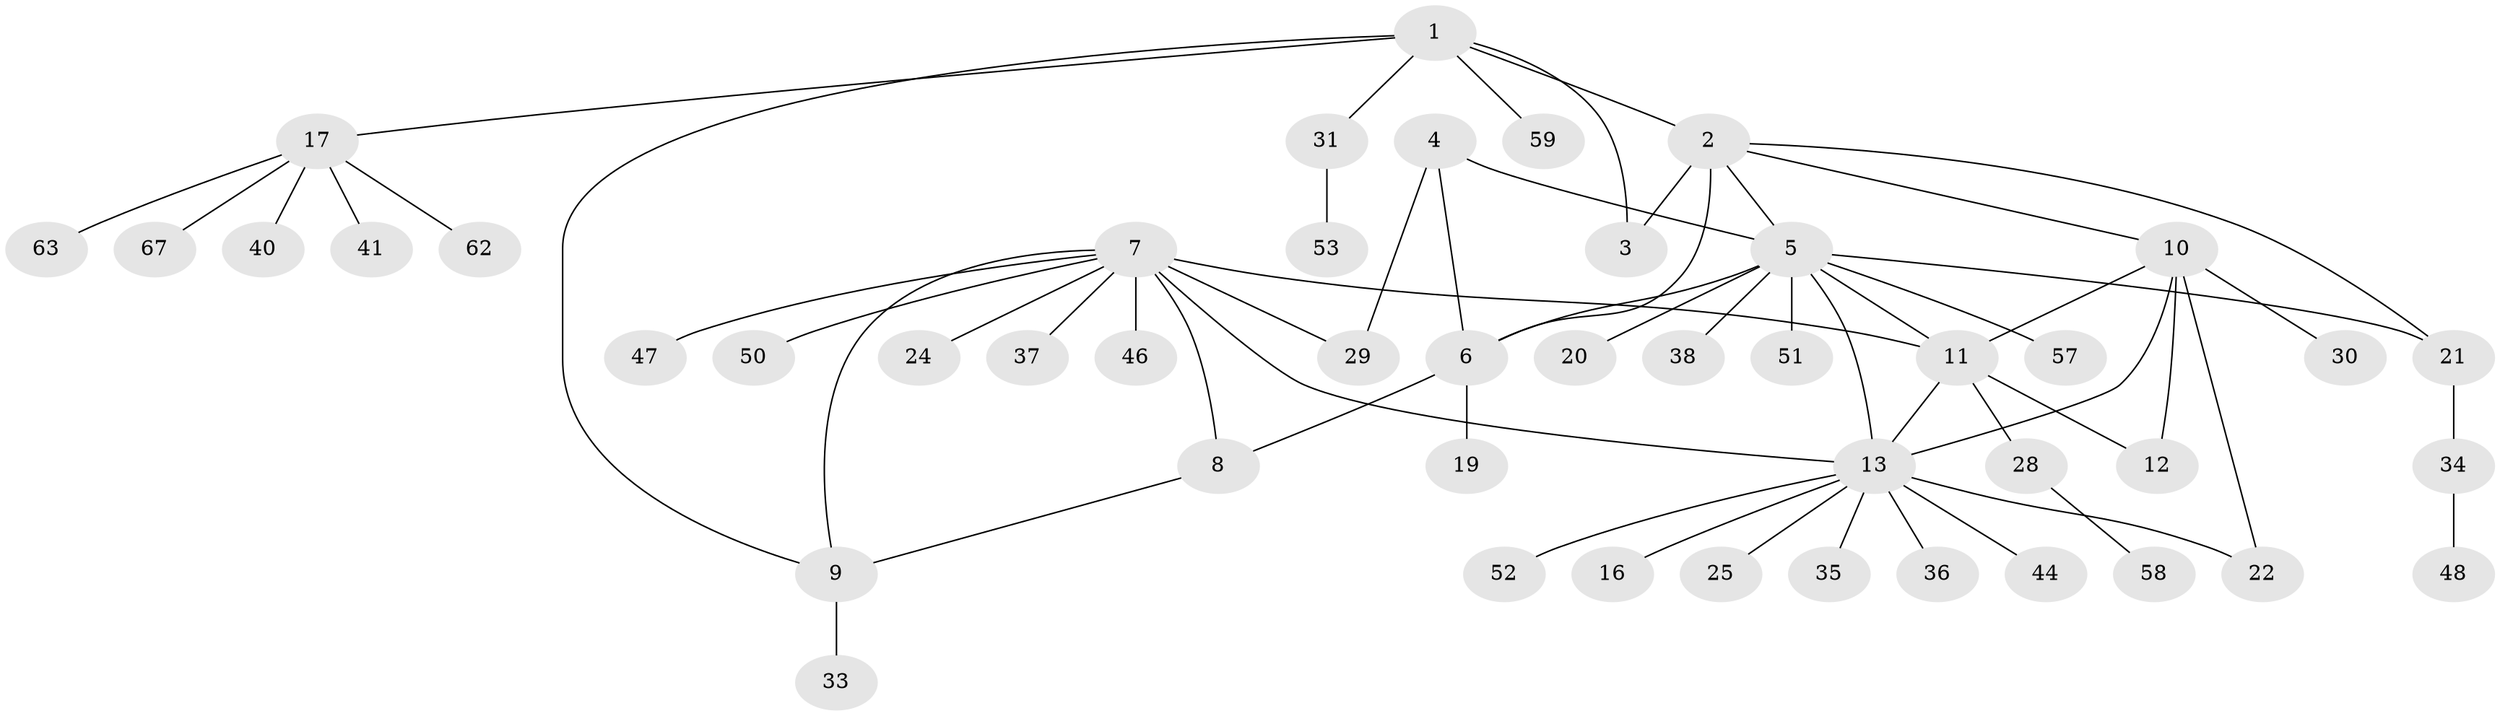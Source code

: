 // original degree distribution, {6: 0.08823529411764706, 2: 0.20588235294117646, 3: 0.08823529411764706, 7: 0.014705882352941176, 5: 0.029411764705882353, 11: 0.014705882352941176, 8: 0.014705882352941176, 12: 0.014705882352941176, 1: 0.5294117647058824}
// Generated by graph-tools (version 1.1) at 2025/19/03/04/25 18:19:28]
// undirected, 47 vertices, 60 edges
graph export_dot {
graph [start="1"]
  node [color=gray90,style=filled];
  1;
  2;
  3;
  4;
  5 [super="+15"];
  6;
  7;
  8;
  9 [super="+54+55+66+56"];
  10;
  11 [super="+65"];
  12 [super="+61"];
  13 [super="+14+18+26"];
  16;
  17;
  19 [super="+27"];
  20;
  21 [super="+43+42"];
  22 [super="+23"];
  24;
  25;
  28;
  29 [super="+32"];
  30;
  31;
  33;
  34;
  35;
  36;
  37;
  38 [super="+39"];
  40;
  41;
  44 [super="+45+49"];
  46;
  47;
  48;
  50 [super="+60"];
  51;
  52;
  53;
  57;
  58 [super="+68"];
  59 [super="+64"];
  62;
  63;
  67;
  1 -- 2;
  1 -- 3;
  1 -- 9;
  1 -- 17;
  1 -- 31;
  1 -- 59;
  2 -- 3;
  2 -- 6;
  2 -- 10;
  2 -- 21;
  2 -- 5;
  4 -- 5;
  4 -- 6;
  4 -- 29;
  5 -- 6;
  5 -- 11;
  5 -- 20;
  5 -- 21;
  5 -- 51;
  5 -- 38;
  5 -- 57;
  5 -- 13 [weight=2];
  6 -- 8;
  6 -- 19;
  7 -- 8;
  7 -- 9;
  7 -- 11;
  7 -- 13;
  7 -- 24;
  7 -- 29 [weight=2];
  7 -- 37;
  7 -- 46;
  7 -- 47;
  7 -- 50;
  8 -- 9;
  9 -- 33;
  10 -- 11;
  10 -- 12;
  10 -- 30;
  10 -- 22;
  10 -- 13;
  11 -- 12;
  11 -- 28;
  11 -- 13;
  13 -- 16;
  13 -- 22;
  13 -- 25;
  13 -- 35;
  13 -- 44;
  13 -- 52;
  13 -- 36;
  17 -- 40;
  17 -- 41;
  17 -- 62;
  17 -- 63;
  17 -- 67;
  21 -- 34;
  28 -- 58;
  31 -- 53;
  34 -- 48;
}
